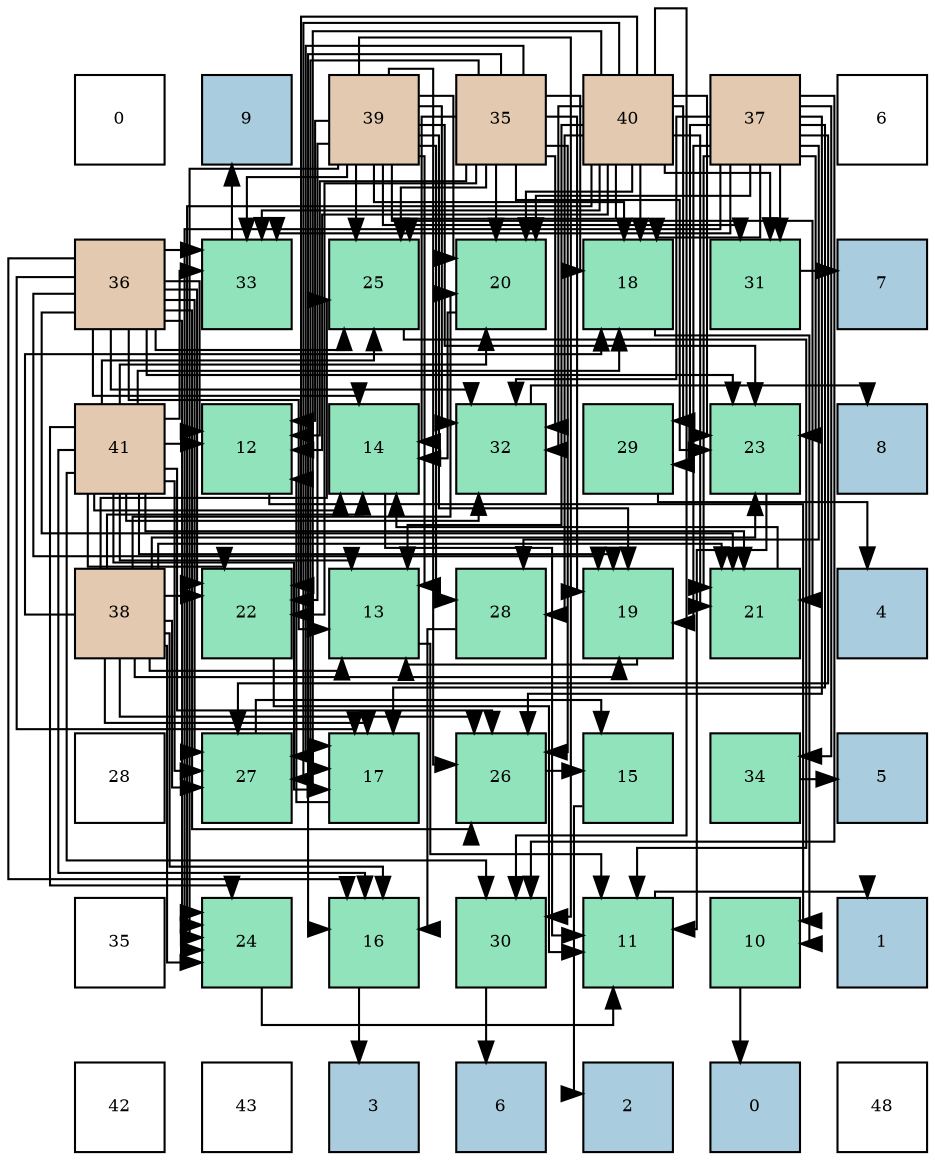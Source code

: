 digraph layout{
 rankdir=TB;
 splines=ortho;
 node [style=filled shape=square fixedsize=true width=0.6];
0[label="0", fontsize=8, fillcolor="#ffffff"];
1[label="9", fontsize=8, fillcolor="#a9ccde"];
2[label="39", fontsize=8, fillcolor="#e3c9af"];
3[label="35", fontsize=8, fillcolor="#e3c9af"];
4[label="40", fontsize=8, fillcolor="#e3c9af"];
5[label="37", fontsize=8, fillcolor="#e3c9af"];
6[label="6", fontsize=8, fillcolor="#ffffff"];
7[label="36", fontsize=8, fillcolor="#e3c9af"];
8[label="33", fontsize=8, fillcolor="#91e3bb"];
9[label="25", fontsize=8, fillcolor="#91e3bb"];
10[label="20", fontsize=8, fillcolor="#91e3bb"];
11[label="18", fontsize=8, fillcolor="#91e3bb"];
12[label="31", fontsize=8, fillcolor="#91e3bb"];
13[label="7", fontsize=8, fillcolor="#a9ccde"];
14[label="41", fontsize=8, fillcolor="#e3c9af"];
15[label="12", fontsize=8, fillcolor="#91e3bb"];
16[label="14", fontsize=8, fillcolor="#91e3bb"];
17[label="32", fontsize=8, fillcolor="#91e3bb"];
18[label="29", fontsize=8, fillcolor="#91e3bb"];
19[label="23", fontsize=8, fillcolor="#91e3bb"];
20[label="8", fontsize=8, fillcolor="#a9ccde"];
21[label="38", fontsize=8, fillcolor="#e3c9af"];
22[label="22", fontsize=8, fillcolor="#91e3bb"];
23[label="13", fontsize=8, fillcolor="#91e3bb"];
24[label="28", fontsize=8, fillcolor="#91e3bb"];
25[label="19", fontsize=8, fillcolor="#91e3bb"];
26[label="21", fontsize=8, fillcolor="#91e3bb"];
27[label="4", fontsize=8, fillcolor="#a9ccde"];
28[label="28", fontsize=8, fillcolor="#ffffff"];
29[label="27", fontsize=8, fillcolor="#91e3bb"];
30[label="17", fontsize=8, fillcolor="#91e3bb"];
31[label="26", fontsize=8, fillcolor="#91e3bb"];
32[label="15", fontsize=8, fillcolor="#91e3bb"];
33[label="34", fontsize=8, fillcolor="#91e3bb"];
34[label="5", fontsize=8, fillcolor="#a9ccde"];
35[label="35", fontsize=8, fillcolor="#ffffff"];
36[label="24", fontsize=8, fillcolor="#91e3bb"];
37[label="16", fontsize=8, fillcolor="#91e3bb"];
38[label="30", fontsize=8, fillcolor="#91e3bb"];
39[label="11", fontsize=8, fillcolor="#91e3bb"];
40[label="10", fontsize=8, fillcolor="#91e3bb"];
41[label="1", fontsize=8, fillcolor="#a9ccde"];
42[label="42", fontsize=8, fillcolor="#ffffff"];
43[label="43", fontsize=8, fillcolor="#ffffff"];
44[label="3", fontsize=8, fillcolor="#a9ccde"];
45[label="6", fontsize=8, fillcolor="#a9ccde"];
46[label="2", fontsize=8, fillcolor="#a9ccde"];
47[label="0", fontsize=8, fillcolor="#a9ccde"];
48[label="48", fontsize=8, fillcolor="#ffffff"];
edge [constraint=false, style=vis];40 -> 47;
39 -> 41;
15 -> 40;
23 -> 39;
16 -> 39;
32 -> 46;
37 -> 44;
30 -> 15;
11 -> 40;
25 -> 23;
10 -> 16;
26 -> 16;
22 -> 39;
19 -> 39;
36 -> 39;
9 -> 39;
31 -> 32;
29 -> 32;
24 -> 37;
18 -> 27;
38 -> 45;
12 -> 13;
17 -> 20;
8 -> 1;
33 -> 34;
3 -> 15;
3 -> 16;
3 -> 37;
3 -> 30;
3 -> 11;
3 -> 25;
3 -> 10;
3 -> 22;
3 -> 19;
3 -> 9;
3 -> 31;
3 -> 29;
3 -> 17;
7 -> 15;
7 -> 23;
7 -> 16;
7 -> 37;
7 -> 30;
7 -> 25;
7 -> 26;
7 -> 22;
7 -> 19;
7 -> 36;
7 -> 9;
7 -> 31;
7 -> 29;
7 -> 17;
7 -> 8;
5 -> 30;
5 -> 11;
5 -> 25;
5 -> 10;
5 -> 26;
5 -> 19;
5 -> 36;
5 -> 31;
5 -> 29;
5 -> 24;
5 -> 18;
5 -> 38;
5 -> 12;
5 -> 17;
5 -> 8;
5 -> 33;
21 -> 23;
21 -> 16;
21 -> 37;
21 -> 30;
21 -> 11;
21 -> 25;
21 -> 10;
21 -> 26;
21 -> 22;
21 -> 19;
21 -> 36;
21 -> 9;
21 -> 31;
21 -> 29;
2 -> 15;
2 -> 23;
2 -> 11;
2 -> 25;
2 -> 10;
2 -> 26;
2 -> 22;
2 -> 19;
2 -> 36;
2 -> 9;
2 -> 31;
2 -> 24;
2 -> 38;
2 -> 12;
2 -> 17;
2 -> 8;
4 -> 15;
4 -> 23;
4 -> 30;
4 -> 11;
4 -> 10;
4 -> 26;
4 -> 22;
4 -> 19;
4 -> 36;
4 -> 9;
4 -> 29;
4 -> 24;
4 -> 18;
4 -> 38;
4 -> 12;
4 -> 17;
4 -> 8;
14 -> 15;
14 -> 23;
14 -> 16;
14 -> 37;
14 -> 30;
14 -> 11;
14 -> 25;
14 -> 10;
14 -> 26;
14 -> 22;
14 -> 36;
14 -> 9;
14 -> 31;
14 -> 29;
14 -> 38;
14 -> 17;
14 -> 8;
edge [constraint=true, style=invis];
0 -> 7 -> 14 -> 21 -> 28 -> 35 -> 42;
1 -> 8 -> 15 -> 22 -> 29 -> 36 -> 43;
2 -> 9 -> 16 -> 23 -> 30 -> 37 -> 44;
3 -> 10 -> 17 -> 24 -> 31 -> 38 -> 45;
4 -> 11 -> 18 -> 25 -> 32 -> 39 -> 46;
5 -> 12 -> 19 -> 26 -> 33 -> 40 -> 47;
6 -> 13 -> 20 -> 27 -> 34 -> 41 -> 48;
rank = same {0 -> 1 -> 2 -> 3 -> 4 -> 5 -> 6};
rank = same {7 -> 8 -> 9 -> 10 -> 11 -> 12 -> 13};
rank = same {14 -> 15 -> 16 -> 17 -> 18 -> 19 -> 20};
rank = same {21 -> 22 -> 23 -> 24 -> 25 -> 26 -> 27};
rank = same {28 -> 29 -> 30 -> 31 -> 32 -> 33 -> 34};
rank = same {35 -> 36 -> 37 -> 38 -> 39 -> 40 -> 41};
rank = same {42 -> 43 -> 44 -> 45 -> 46 -> 47 -> 48};
}